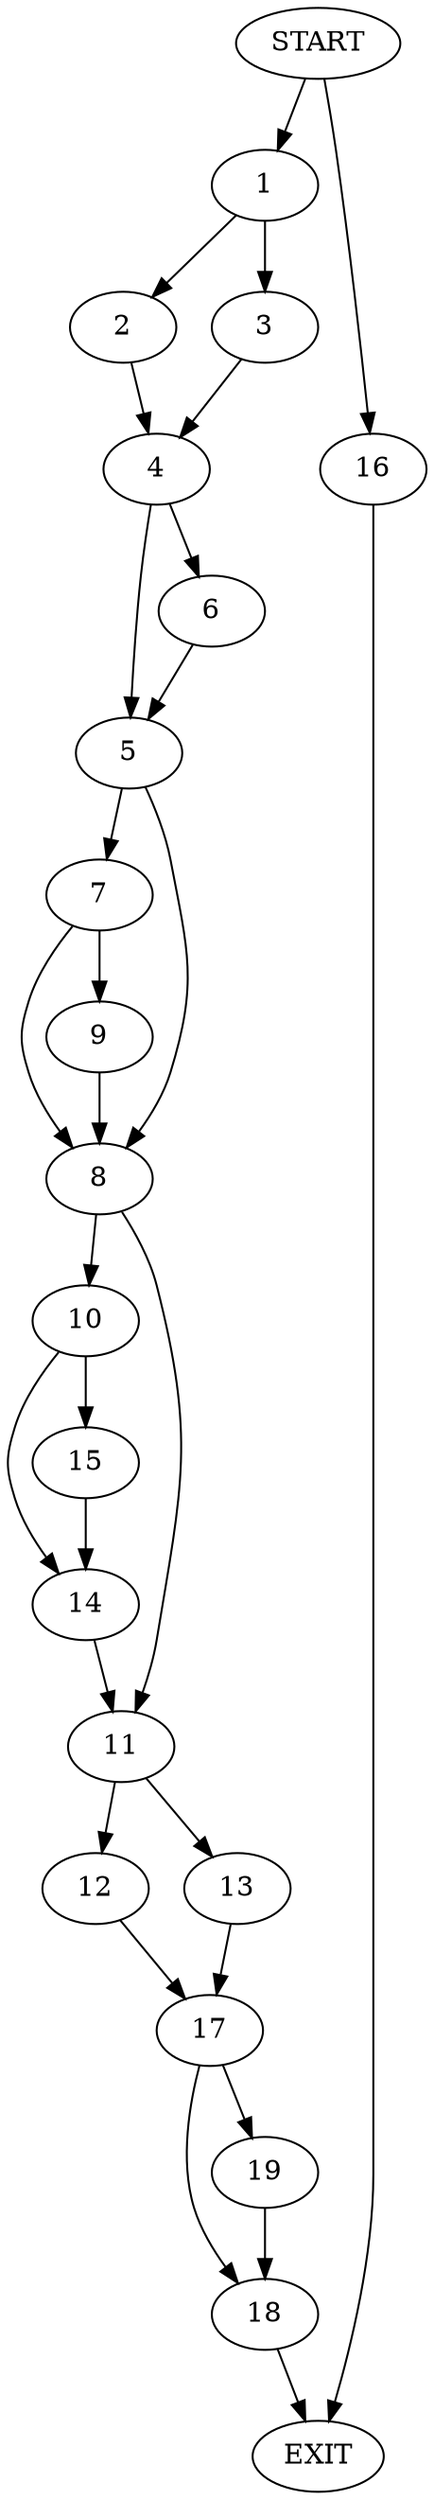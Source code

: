 digraph {
0 [label="START"]
20 [label="EXIT"]
0 -> 1
1 -> 2
1 -> 3
3 -> 4
2 -> 4
4 -> 5
4 -> 6
5 -> 7
5 -> 8
6 -> 5
7 -> 8
7 -> 9
8 -> 10
8 -> 11
9 -> 8
11 -> 12
11 -> 13
10 -> 14
10 -> 15
14 -> 11
15 -> 14
0 -> 16
16 -> 20
13 -> 17
12 -> 17
17 -> 18
17 -> 19
18 -> 20
19 -> 18
}
